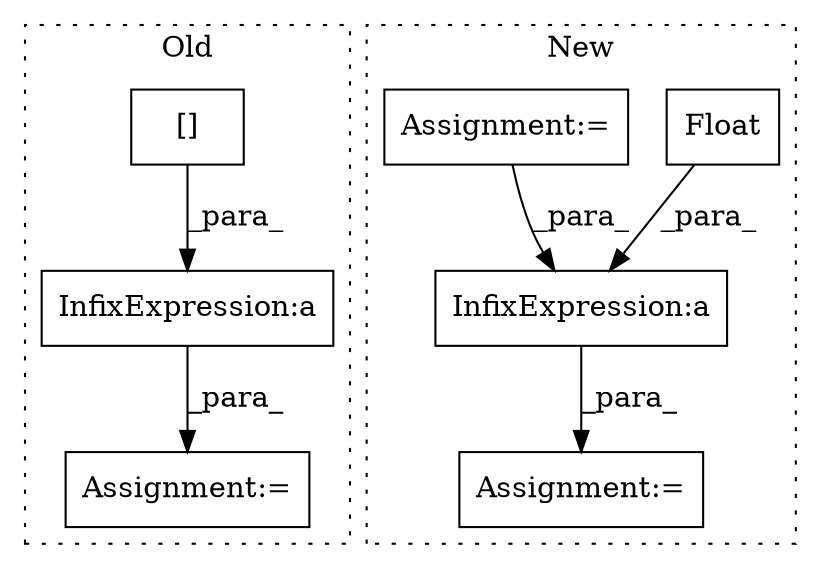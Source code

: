 digraph G {
subgraph cluster0 {
1 [label="[]" a="2" s="8198,8210" l="11,1" shape="box"];
5 [label="InfixExpression:a" a="27" s="8211" l="3" shape="box"];
6 [label="Assignment:=" a="7" s="8196" l="1" shape="box"];
label = "Old";
style="dotted";
}
subgraph cluster1 {
2 [label="Float" a="32" s="9444,9460" l="6,1" shape="box"];
3 [label="Assignment:=" a="7" s="9418" l="1" shape="box"];
4 [label="InfixExpression:a" a="27" s="9441" l="3" shape="box"];
7 [label="Assignment:=" a="7" s="9378" l="1" shape="box"];
label = "New";
style="dotted";
}
1 -> 5 [label="_para_"];
2 -> 4 [label="_para_"];
4 -> 3 [label="_para_"];
5 -> 6 [label="_para_"];
7 -> 4 [label="_para_"];
}